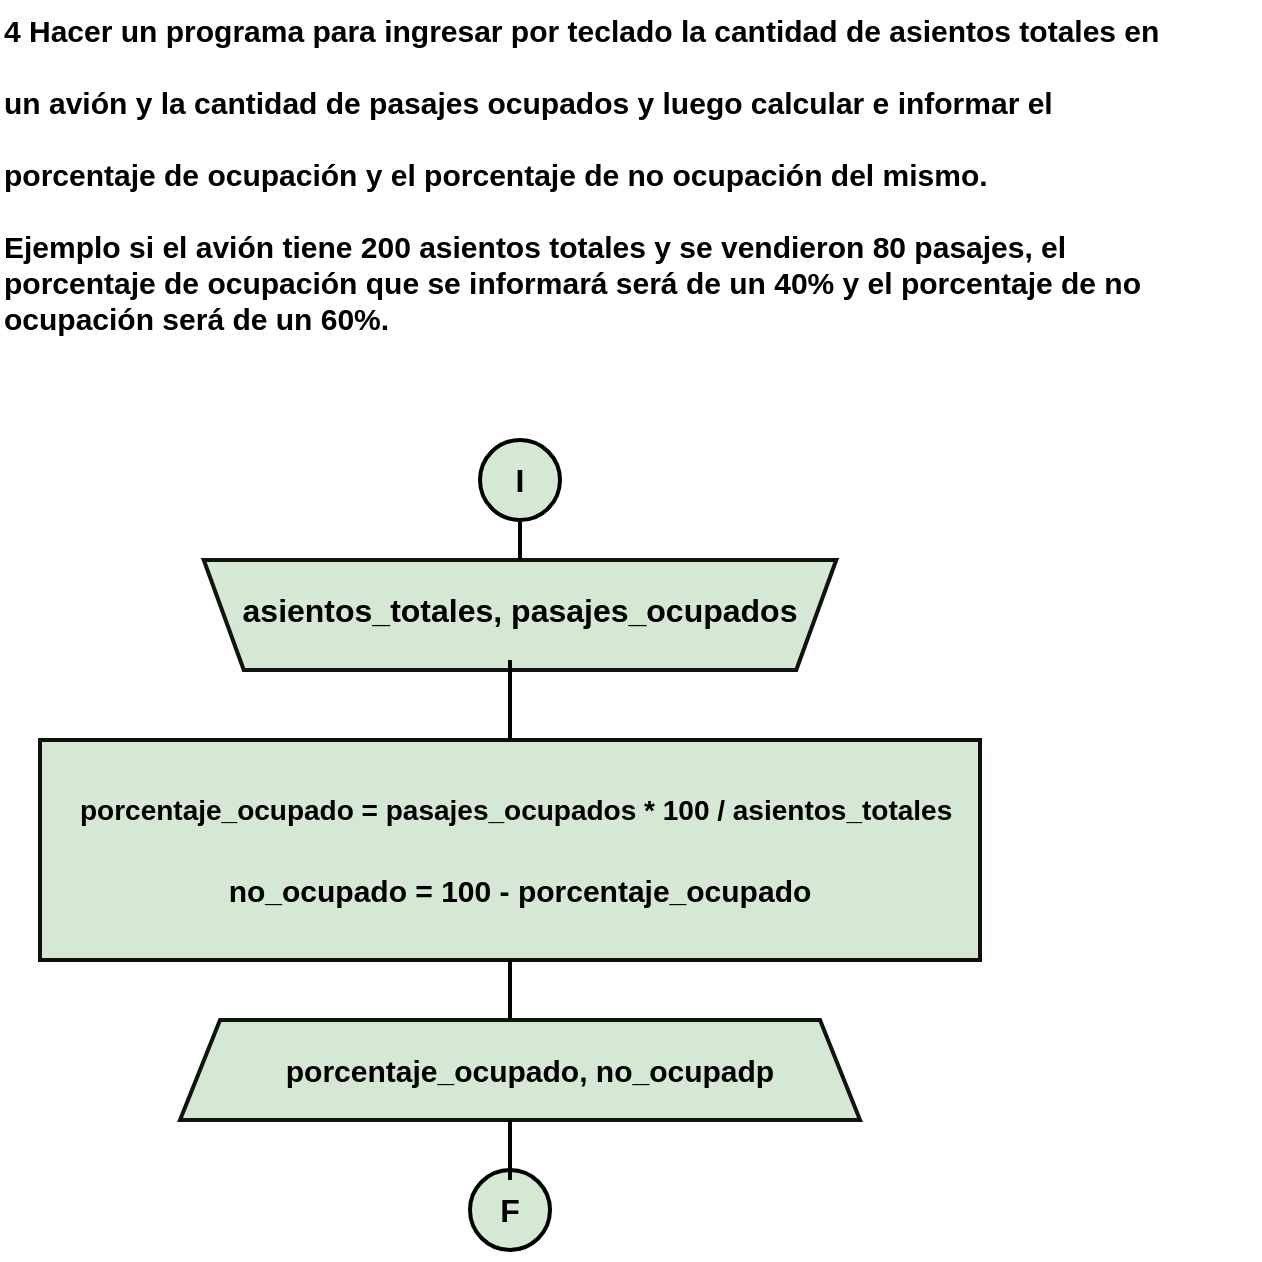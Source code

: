 <mxfile version="23.1.5" type="device">
  <diagram name="Página-1" id="7-nu8wdvUh4XEmAaOwXu">
    <mxGraphModel dx="1420" dy="830" grid="1" gridSize="10" guides="1" tooltips="1" connect="1" arrows="1" fold="1" page="1" pageScale="1" pageWidth="827" pageHeight="1169" background="#ffffff" math="0" shadow="0">
      <root>
        <mxCell id="0" />
        <mxCell id="1" parent="0" />
        <mxCell id="JB9zGX9foIIa3e5yfllj-2" value="&lt;font color=&quot;#000000&quot; style=&quot;font-size: 15px;&quot;&gt;&lt;b&gt;&lt;font style=&quot;font-size: 15px;&quot;&gt;4 Hacer un programa para ingresar por teclado la cantidad de asientos totales en&lt;br&gt;&lt;br&gt;un avión y la cantidad de pasajes ocupados y luego calcular e informar el&lt;br&gt;&lt;br&gt;porcentaje de ocupación y el porcentaje de no ocupación del mismo.&lt;br&gt;&lt;br&gt;&lt;/font&gt;Ejemplo si el avión tiene 200 asientos totales y se vendieron 80 pasajes, el&lt;br&gt;porcentaje de ocupación que se informará será de un 40% y el porcentaje de no&lt;br&gt;ocupación será de un 60%.&lt;/b&gt;&lt;/font&gt;&lt;b&gt;&lt;font color=&quot;#000000&quot;&gt;&lt;br&gt;&lt;/font&gt;&lt;/b&gt;" style="text;whiteSpace=wrap;html=1;" vertex="1" parent="1">
          <mxGeometry x="80" y="20" width="630" height="200" as="geometry" />
        </mxCell>
        <mxCell id="JB9zGX9foIIa3e5yfllj-21" value="" style="group" vertex="1" connectable="0" parent="1">
          <mxGeometry x="100" y="235" width="470" height="415" as="geometry" />
        </mxCell>
        <mxCell id="JB9zGX9foIIa3e5yfllj-3" value="" style="strokeWidth=2;html=1;shape=mxgraph.flowchart.start_2;whiteSpace=wrap;rounded=0;labelBackgroundColor=none;strokeColor=#000000;align=center;verticalAlign=middle;fontFamily=Helvetica;fontSize=12;fontColor=default;fillColor=#d5e8d4;aspect=fixed;" vertex="1" parent="JB9zGX9foIIa3e5yfllj-21">
          <mxGeometry x="220" y="5" width="40" height="40" as="geometry" />
        </mxCell>
        <mxCell id="JB9zGX9foIIa3e5yfllj-5" value="" style="shape=trapezoid;perimeter=trapezoidPerimeter;whiteSpace=wrap;html=1;fixedSize=1;rounded=0;labelBackgroundColor=none;strokeColor=#121211;strokeWidth=2;align=center;verticalAlign=middle;fontFamily=Helvetica;fontSize=12;fontColor=default;fillColor=#d5e8d4;direction=west;container=1;aspect=fixed;" vertex="1" parent="JB9zGX9foIIa3e5yfllj-21">
          <mxGeometry x="81.88" y="65" width="316.25" height="55" as="geometry">
            <mxRectangle x="-1020" y="-650" width="50" height="40" as="alternateBounds" />
          </mxGeometry>
        </mxCell>
        <mxCell id="JB9zGX9foIIa3e5yfllj-10" value="&lt;b&gt;&lt;font color=&quot;#000000&quot; style=&quot;font-size: 16px;&quot;&gt;asientos_totales, pasajes_ocupados&lt;/font&gt;&lt;/b&gt;" style="text;strokeColor=none;align=center;fillColor=none;html=1;verticalAlign=middle;whiteSpace=wrap;rounded=0;aspect=fixed;" vertex="1" parent="JB9zGX9foIIa3e5yfllj-5">
          <mxGeometry x="8.13" y="-5" width="300" height="60" as="geometry" />
        </mxCell>
        <mxCell id="JB9zGX9foIIa3e5yfllj-15" value="" style="line;strokeWidth=2;direction=south;html=1;hachureGap=4;strokeColor=#000000;aspect=fixed;" vertex="1" parent="JB9zGX9foIIa3e5yfllj-5">
          <mxGeometry x="153.13" y="-20" width="10" height="20" as="geometry" />
        </mxCell>
        <mxCell id="JB9zGX9foIIa3e5yfllj-6" value="" style="shape=trapezoid;perimeter=trapezoidPerimeter;whiteSpace=wrap;html=1;fixedSize=1;rounded=0;labelBackgroundColor=none;strokeColor=#0F140C;strokeWidth=2;align=center;verticalAlign=middle;fontFamily=Helvetica;fontSize=12;fontColor=default;fillColor=#d5e8d4;aspect=fixed;" vertex="1" parent="JB9zGX9foIIa3e5yfllj-21">
          <mxGeometry x="70.01" y="295" width="340" height="50" as="geometry" />
        </mxCell>
        <mxCell id="JB9zGX9foIIa3e5yfllj-7" value="&lt;b&gt;&lt;font color=&quot;#000000&quot; style=&quot;font-size: 16px;&quot;&gt;I&lt;/font&gt;&lt;/b&gt;" style="text;strokeColor=none;align=center;fillColor=none;html=1;verticalAlign=middle;whiteSpace=wrap;rounded=0;aspect=fixed;" vertex="1" parent="JB9zGX9foIIa3e5yfllj-21">
          <mxGeometry x="190" width="100" height="50" as="geometry" />
        </mxCell>
        <mxCell id="JB9zGX9foIIa3e5yfllj-9" value="" style="group;aspect=fixed;" vertex="1" connectable="0" parent="JB9zGX9foIIa3e5yfllj-21">
          <mxGeometry x="165" y="365" width="140" height="50" as="geometry" />
        </mxCell>
        <mxCell id="JB9zGX9foIIa3e5yfllj-4" value="" style="strokeWidth=2;html=1;shape=mxgraph.flowchart.start_2;whiteSpace=wrap;rounded=0;labelBackgroundColor=none;strokeColor=#000000;align=center;verticalAlign=middle;fontFamily=Helvetica;fontSize=12;fontColor=default;fillColor=#d5e8d4;container=1;aspect=fixed;" vertex="1" parent="JB9zGX9foIIa3e5yfllj-9">
          <mxGeometry x="50" y="5" width="40" height="40" as="geometry" />
        </mxCell>
        <mxCell id="JB9zGX9foIIa3e5yfllj-8" value="&lt;b&gt;&lt;font color=&quot;#000000&quot; style=&quot;font-size: 16px;&quot;&gt;F&lt;/font&gt;&lt;/b&gt;" style="text;strokeColor=none;align=center;fillColor=none;html=1;verticalAlign=middle;whiteSpace=wrap;rounded=0;aspect=fixed;" vertex="1" parent="JB9zGX9foIIa3e5yfllj-9">
          <mxGeometry width="140" height="50" as="geometry" />
        </mxCell>
        <mxCell id="JB9zGX9foIIa3e5yfllj-19" value="" style="line;strokeWidth=2;direction=south;html=1;hachureGap=4;strokeColor=#000000;aspect=fixed;" vertex="1" parent="JB9zGX9foIIa3e5yfllj-9">
          <mxGeometry x="65" y="-20" width="10" height="30" as="geometry" />
        </mxCell>
        <mxCell id="JB9zGX9foIIa3e5yfllj-11" value="" style="rounded=0;whiteSpace=wrap;html=1;labelBackgroundColor=none;strokeColor=#0f100e;strokeWidth=2;align=center;verticalAlign=middle;fontFamily=Helvetica;fontSize=12;fontColor=default;fillColor=#d5e8d4;aspect=fixed;" vertex="1" parent="JB9zGX9foIIa3e5yfllj-21">
          <mxGeometry y="155" width="470" height="110" as="geometry" />
        </mxCell>
        <mxCell id="JB9zGX9foIIa3e5yfllj-12" value="&lt;b style=&quot;font-size: 14px;&quot;&gt;&lt;font color=&quot;#000000&quot; style=&quot;font-size: 14px;&quot;&gt;porcentaje_ocupado &lt;/font&gt;&lt;font color=&quot;#000000&quot; style=&quot;font-size: 14px;&quot;&gt;= pasajes_ocupados * 100 / asientos_totales&amp;nbsp;&lt;/font&gt;&lt;/b&gt;" style="text;strokeColor=none;align=center;fillColor=none;html=1;verticalAlign=middle;whiteSpace=wrap;rounded=0;aspect=fixed;" vertex="1" parent="JB9zGX9foIIa3e5yfllj-21">
          <mxGeometry x="10" y="145" width="460" height="90" as="geometry" />
        </mxCell>
        <mxCell id="JB9zGX9foIIa3e5yfllj-13" value="&lt;font size=&quot;1&quot; color=&quot;#000000&quot;&gt;&lt;b style=&quot;font-size: 15px;&quot;&gt;no_ocupado = 100 - porcentaje_ocupado&lt;/b&gt;&lt;/font&gt;" style="text;strokeColor=none;align=center;fillColor=none;html=1;verticalAlign=middle;whiteSpace=wrap;rounded=0;aspect=fixed;" vertex="1" parent="JB9zGX9foIIa3e5yfllj-21">
          <mxGeometry x="90" y="195" width="300" height="70" as="geometry" />
        </mxCell>
        <mxCell id="JB9zGX9foIIa3e5yfllj-14" value="&lt;b&gt;&lt;font color=&quot;#000000&quot; style=&quot;font-size: 15px;&quot;&gt;porcentaje_ocupado, no_ocupadp&lt;/font&gt;&lt;/b&gt;" style="text;strokeColor=none;align=center;fillColor=none;html=1;verticalAlign=middle;whiteSpace=wrap;rounded=0;aspect=fixed;" vertex="1" parent="JB9zGX9foIIa3e5yfllj-21">
          <mxGeometry x="100" y="292.5" width="290" height="55" as="geometry" />
        </mxCell>
        <mxCell id="JB9zGX9foIIa3e5yfllj-17" value="" style="line;strokeWidth=2;direction=south;html=1;hachureGap=4;strokeColor=#000000;aspect=fixed;" vertex="1" parent="JB9zGX9foIIa3e5yfllj-21">
          <mxGeometry x="230" y="115" width="10" height="40" as="geometry" />
        </mxCell>
        <mxCell id="JB9zGX9foIIa3e5yfllj-18" value="" style="line;strokeWidth=2;direction=south;html=1;hachureGap=4;strokeColor=#000000;aspect=fixed;" vertex="1" parent="JB9zGX9foIIa3e5yfllj-21">
          <mxGeometry x="230" y="265" width="10" height="30" as="geometry" />
        </mxCell>
      </root>
    </mxGraphModel>
  </diagram>
</mxfile>
